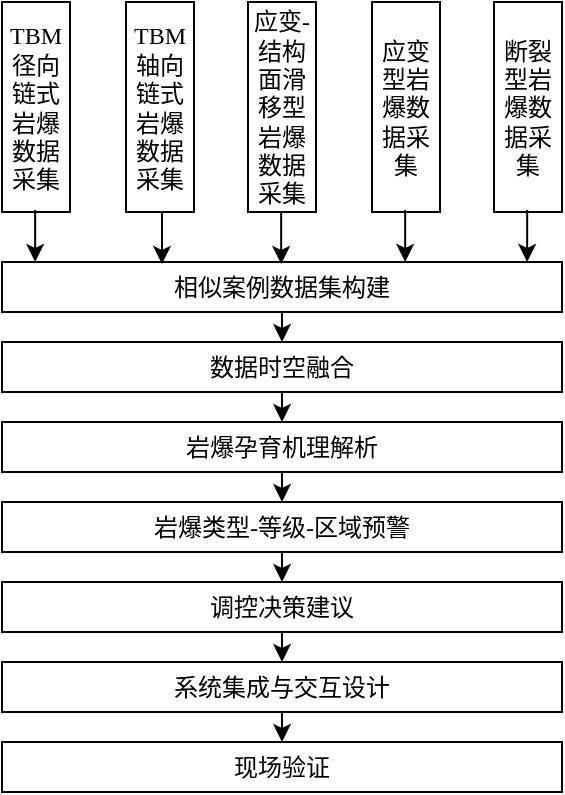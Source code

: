 <mxfile version="28.1.2">
  <diagram name="第 1 页" id="AsR8_wi1bpKjrC80z_sh">
    <mxGraphModel dx="876" dy="596" grid="1" gridSize="10" guides="1" tooltips="1" connect="1" arrows="1" fold="1" page="1" pageScale="1" pageWidth="827" pageHeight="1169" math="0" shadow="0">
      <root>
        <mxCell id="0" />
        <mxCell id="1" parent="0" />
        <mxCell id="B0jpazfzFXSb2_P1Gp61-1" value="&lt;font face=&quot;仿宋_GB2312&quot;&gt;相似案例数据集构建&lt;/font&gt;" style="rounded=0;whiteSpace=wrap;html=1;" parent="1" vertex="1">
          <mxGeometry x="40" y="470" width="280" height="25" as="geometry" />
        </mxCell>
        <mxCell id="e863h8dpBGmLFu_C36_v-2" value="" style="endArrow=classic;html=1;rounded=0;exitX=0.5;exitY=1;exitDx=0;exitDy=0;entryX=0.5;entryY=0;entryDx=0;entryDy=0;" parent="1" source="B0jpazfzFXSb2_P1Gp61-1" edge="1" target="e863h8dpBGmLFu_C36_v-4">
          <mxGeometry width="50" height="50" relative="1" as="geometry">
            <mxPoint x="170" y="510" as="sourcePoint" />
            <mxPoint x="220" y="520" as="targetPoint" />
          </mxGeometry>
        </mxCell>
        <mxCell id="e863h8dpBGmLFu_C36_v-3" value="&lt;font face=&quot;仿宋_GB2312&quot;&gt;岩爆类型-等级-区域预警&lt;/font&gt;" style="rounded=0;whiteSpace=wrap;html=1;" parent="1" vertex="1">
          <mxGeometry x="40" y="590" width="280" height="25" as="geometry" />
        </mxCell>
        <mxCell id="e863h8dpBGmLFu_C36_v-4" value="&lt;span style=&quot;font-family: 仿宋_GB2312;&quot;&gt;数据时空融合&lt;/span&gt;" style="rounded=0;whiteSpace=wrap;html=1;" parent="1" vertex="1">
          <mxGeometry x="40" y="510" width="280" height="25" as="geometry" />
        </mxCell>
        <mxCell id="e863h8dpBGmLFu_C36_v-9" value="&lt;font face=&quot;仿宋_GB2312&quot;&gt;系统集成与交互设计&lt;/font&gt;" style="rounded=0;whiteSpace=wrap;html=1;" parent="1" vertex="1">
          <mxGeometry x="40" y="670" width="280" height="25" as="geometry" />
        </mxCell>
        <mxCell id="e863h8dpBGmLFu_C36_v-23" value="&lt;font face=&quot;仿宋_GB2312&quot;&gt;现场验证&lt;/font&gt;" style="rounded=0;whiteSpace=wrap;html=1;" parent="1" vertex="1">
          <mxGeometry x="40" y="710" width="280" height="25" as="geometry" />
        </mxCell>
        <mxCell id="e863h8dpBGmLFu_C36_v-25" value="" style="endArrow=classic;html=1;rounded=0;exitX=0.5;exitY=1;exitDx=0;exitDy=0;entryX=0.5;entryY=0;entryDx=0;entryDy=0;" parent="1" edge="1" target="e863h8dpBGmLFu_C36_v-3" source="A9R9xWhOiJBCjYOg_5s1-3">
          <mxGeometry width="50" height="50" relative="1" as="geometry">
            <mxPoint x="241.66" y="670" as="sourcePoint" />
            <mxPoint x="241.66" y="690" as="targetPoint" />
          </mxGeometry>
        </mxCell>
        <mxCell id="_W8AsEhyVa-Awj_ozX27-1" value="&lt;font face=&quot;仿宋_GB2312&quot;&gt;TBM径向链式岩爆数据采集&lt;/font&gt;" style="rounded=0;whiteSpace=wrap;html=1;" parent="1" vertex="1">
          <mxGeometry x="40" y="340" width="34" height="105" as="geometry" />
        </mxCell>
        <mxCell id="_W8AsEhyVa-Awj_ozX27-2" value="&lt;font face=&quot;仿宋_GB2312&quot;&gt;TBM轴向链式岩爆数据采集&lt;/font&gt;" style="rounded=0;whiteSpace=wrap;html=1;" parent="1" vertex="1">
          <mxGeometry x="102" y="340" width="34" height="105" as="geometry" />
        </mxCell>
        <mxCell id="_W8AsEhyVa-Awj_ozX27-3" value="&lt;font face=&quot;仿宋_GB2312&quot;&gt;应变-结构面滑移型岩爆数据采集&lt;/font&gt;" style="rounded=0;whiteSpace=wrap;html=1;" parent="1" vertex="1">
          <mxGeometry x="163" y="340" width="34" height="105" as="geometry" />
        </mxCell>
        <mxCell id="_W8AsEhyVa-Awj_ozX27-4" value="&lt;font face=&quot;仿宋_GB2312&quot;&gt;应变型岩爆数据采集&lt;/font&gt;" style="rounded=0;whiteSpace=wrap;html=1;" parent="1" vertex="1">
          <mxGeometry x="225" y="340" width="34" height="105" as="geometry" />
        </mxCell>
        <mxCell id="_W8AsEhyVa-Awj_ozX27-5" value="&lt;font face=&quot;仿宋_GB2312&quot;&gt;断裂型岩爆数据采集&lt;/font&gt;" style="rounded=0;whiteSpace=wrap;html=1;" parent="1" vertex="1">
          <mxGeometry x="286" y="340" width="34" height="105" as="geometry" />
        </mxCell>
        <mxCell id="_W8AsEhyVa-Awj_ozX27-7" value="" style="endArrow=classic;html=1;rounded=0;exitX=0.5;exitY=1;exitDx=0;exitDy=0;entryX=0.071;entryY=0.033;entryDx=0;entryDy=0;entryPerimeter=0;" parent="1" edge="1">
          <mxGeometry width="50" height="50" relative="1" as="geometry">
            <mxPoint x="120" y="445" as="sourcePoint" />
            <mxPoint x="120" y="471" as="targetPoint" />
          </mxGeometry>
        </mxCell>
        <mxCell id="_W8AsEhyVa-Awj_ozX27-8" value="" style="endArrow=classic;html=1;rounded=0;exitX=0.5;exitY=1;exitDx=0;exitDy=0;entryX=0.071;entryY=0.033;entryDx=0;entryDy=0;entryPerimeter=0;" parent="1" edge="1">
          <mxGeometry width="50" height="50" relative="1" as="geometry">
            <mxPoint x="179.58" y="445" as="sourcePoint" />
            <mxPoint x="179.58" y="471" as="targetPoint" />
          </mxGeometry>
        </mxCell>
        <mxCell id="_W8AsEhyVa-Awj_ozX27-10" value="" style="endArrow=classic;html=1;rounded=0;exitX=0.5;exitY=1;exitDx=0;exitDy=0;entryX=0.071;entryY=0.033;entryDx=0;entryDy=0;entryPerimeter=0;" parent="1" edge="1">
          <mxGeometry width="50" height="50" relative="1" as="geometry">
            <mxPoint x="241.58" y="444" as="sourcePoint" />
            <mxPoint x="241.58" y="470" as="targetPoint" />
          </mxGeometry>
        </mxCell>
        <mxCell id="_W8AsEhyVa-Awj_ozX27-11" value="" style="endArrow=classic;html=1;rounded=0;exitX=0.5;exitY=1;exitDx=0;exitDy=0;entryX=0.071;entryY=0.033;entryDx=0;entryDy=0;entryPerimeter=0;" parent="1" edge="1">
          <mxGeometry width="50" height="50" relative="1" as="geometry">
            <mxPoint x="302.58" y="444" as="sourcePoint" />
            <mxPoint x="302.58" y="470" as="targetPoint" />
          </mxGeometry>
        </mxCell>
        <mxCell id="_W8AsEhyVa-Awj_ozX27-13" value="" style="endArrow=classic;html=1;rounded=0;exitX=0.5;exitY=1;exitDx=0;exitDy=0;entryX=0.5;entryY=0;entryDx=0;entryDy=0;" parent="1" edge="1" target="e863h8dpBGmLFu_C36_v-9" source="A9R9xWhOiJBCjYOg_5s1-6">
          <mxGeometry width="50" height="50" relative="1" as="geometry">
            <mxPoint x="179.5" y="725" as="sourcePoint" />
            <mxPoint x="179" y="670" as="targetPoint" />
          </mxGeometry>
        </mxCell>
        <mxCell id="A9R9xWhOiJBCjYOg_5s1-2" value="" style="endArrow=classic;html=1;rounded=0;exitX=0.5;exitY=1;exitDx=0;exitDy=0;entryX=0.071;entryY=0.033;entryDx=0;entryDy=0;entryPerimeter=0;" edge="1" parent="1">
          <mxGeometry width="50" height="50" relative="1" as="geometry">
            <mxPoint x="56.58" y="444" as="sourcePoint" />
            <mxPoint x="56.58" y="470" as="targetPoint" />
          </mxGeometry>
        </mxCell>
        <mxCell id="A9R9xWhOiJBCjYOg_5s1-3" value="&lt;font face=&quot;仿宋_GB2312&quot;&gt;岩爆孕育机理解析&lt;/font&gt;" style="rounded=0;whiteSpace=wrap;html=1;" vertex="1" parent="1">
          <mxGeometry x="40" y="550" width="280" height="25" as="geometry" />
        </mxCell>
        <mxCell id="A9R9xWhOiJBCjYOg_5s1-4" value="" style="endArrow=classic;html=1;rounded=0;exitX=0.5;exitY=1;exitDx=0;exitDy=0;" edge="1" parent="1" source="e863h8dpBGmLFu_C36_v-4">
          <mxGeometry width="50" height="50" relative="1" as="geometry">
            <mxPoint x="179.58" y="550" as="sourcePoint" />
            <mxPoint x="180" y="550" as="targetPoint" />
          </mxGeometry>
        </mxCell>
        <mxCell id="A9R9xWhOiJBCjYOg_5s1-6" value="&lt;font face=&quot;仿宋_GB2312&quot;&gt;调控决策建议&lt;/font&gt;" style="rounded=0;whiteSpace=wrap;html=1;" vertex="1" parent="1">
          <mxGeometry x="40" y="630" width="280" height="25" as="geometry" />
        </mxCell>
        <mxCell id="A9R9xWhOiJBCjYOg_5s1-7" value="" style="endArrow=classic;html=1;rounded=0;entryX=0.5;entryY=0;entryDx=0;entryDy=0;exitX=0.5;exitY=1;exitDx=0;exitDy=0;" edge="1" parent="1" source="e863h8dpBGmLFu_C36_v-3" target="A9R9xWhOiJBCjYOg_5s1-6">
          <mxGeometry width="50" height="50" relative="1" as="geometry">
            <mxPoint x="180" y="620" as="sourcePoint" />
            <mxPoint x="180" y="615" as="targetPoint" />
          </mxGeometry>
        </mxCell>
        <mxCell id="A9R9xWhOiJBCjYOg_5s1-9" value="" style="endArrow=classic;html=1;rounded=0;exitX=0.5;exitY=1;exitDx=0;exitDy=0;entryX=0.5;entryY=0;entryDx=0;entryDy=0;" edge="1" parent="1" source="e863h8dpBGmLFu_C36_v-9" target="e863h8dpBGmLFu_C36_v-23">
          <mxGeometry width="50" height="50" relative="1" as="geometry">
            <mxPoint x="170" y="660" as="sourcePoint" />
            <mxPoint x="170" y="675" as="targetPoint" />
          </mxGeometry>
        </mxCell>
      </root>
    </mxGraphModel>
  </diagram>
</mxfile>
